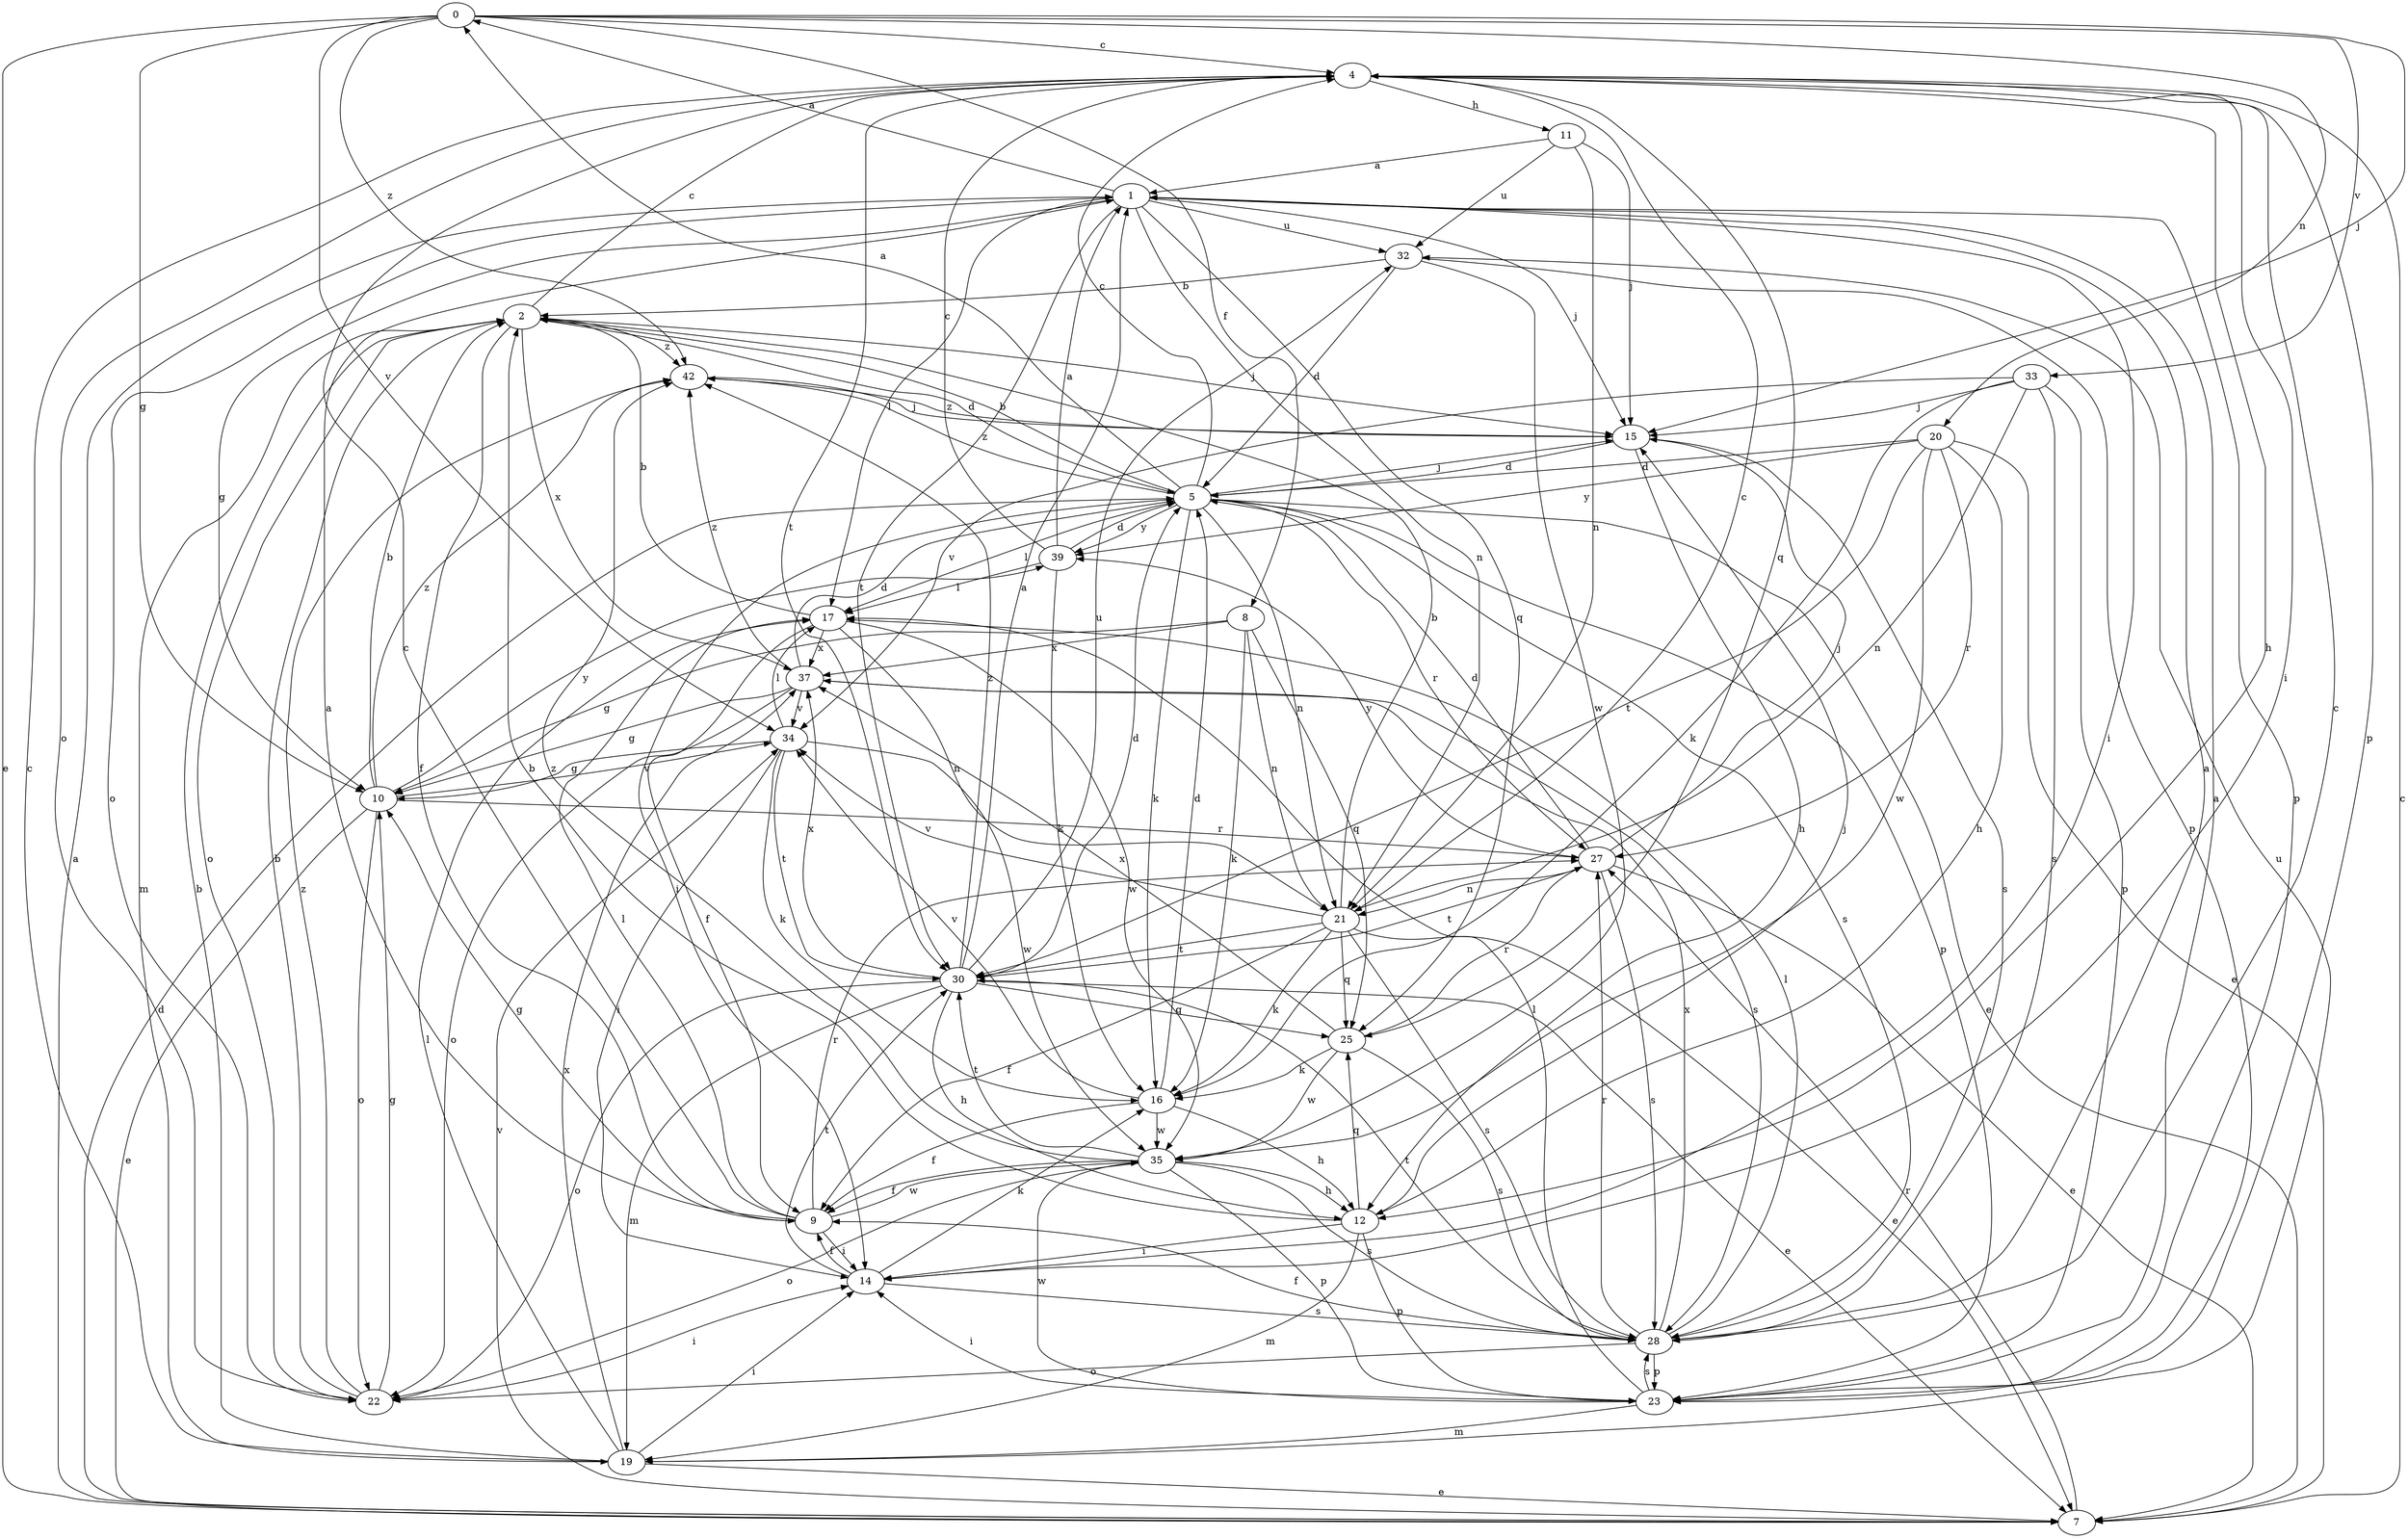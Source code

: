 strict digraph  {
0;
1;
2;
4;
5;
7;
8;
9;
10;
11;
12;
14;
15;
16;
17;
19;
20;
21;
22;
23;
25;
27;
28;
30;
32;
33;
34;
35;
37;
39;
42;
0 -> 4  [label=c];
0 -> 7  [label=e];
0 -> 8  [label=f];
0 -> 10  [label=g];
0 -> 15  [label=j];
0 -> 20  [label=n];
0 -> 33  [label=v];
0 -> 34  [label=v];
0 -> 42  [label=z];
1 -> 0  [label=a];
1 -> 10  [label=g];
1 -> 14  [label=i];
1 -> 15  [label=j];
1 -> 17  [label=l];
1 -> 21  [label=n];
1 -> 22  [label=o];
1 -> 23  [label=p];
1 -> 25  [label=q];
1 -> 30  [label=t];
1 -> 32  [label=u];
2 -> 4  [label=c];
2 -> 5  [label=d];
2 -> 9  [label=f];
2 -> 15  [label=j];
2 -> 19  [label=m];
2 -> 22  [label=o];
2 -> 37  [label=x];
2 -> 42  [label=z];
4 -> 11  [label=h];
4 -> 12  [label=h];
4 -> 14  [label=i];
4 -> 22  [label=o];
4 -> 23  [label=p];
4 -> 25  [label=q];
4 -> 30  [label=t];
5 -> 0  [label=a];
5 -> 2  [label=b];
5 -> 4  [label=c];
5 -> 7  [label=e];
5 -> 14  [label=i];
5 -> 15  [label=j];
5 -> 16  [label=k];
5 -> 17  [label=l];
5 -> 21  [label=n];
5 -> 23  [label=p];
5 -> 27  [label=r];
5 -> 28  [label=s];
5 -> 39  [label=y];
5 -> 42  [label=z];
7 -> 1  [label=a];
7 -> 4  [label=c];
7 -> 5  [label=d];
7 -> 27  [label=r];
7 -> 34  [label=v];
8 -> 10  [label=g];
8 -> 16  [label=k];
8 -> 21  [label=n];
8 -> 25  [label=q];
8 -> 37  [label=x];
9 -> 1  [label=a];
9 -> 4  [label=c];
9 -> 10  [label=g];
9 -> 14  [label=i];
9 -> 17  [label=l];
9 -> 27  [label=r];
9 -> 35  [label=w];
10 -> 2  [label=b];
10 -> 7  [label=e];
10 -> 22  [label=o];
10 -> 27  [label=r];
10 -> 34  [label=v];
10 -> 39  [label=y];
10 -> 42  [label=z];
11 -> 1  [label=a];
11 -> 15  [label=j];
11 -> 21  [label=n];
11 -> 32  [label=u];
12 -> 2  [label=b];
12 -> 14  [label=i];
12 -> 15  [label=j];
12 -> 19  [label=m];
12 -> 23  [label=p];
12 -> 25  [label=q];
14 -> 9  [label=f];
14 -> 16  [label=k];
14 -> 28  [label=s];
14 -> 30  [label=t];
15 -> 5  [label=d];
15 -> 12  [label=h];
15 -> 28  [label=s];
15 -> 42  [label=z];
16 -> 5  [label=d];
16 -> 9  [label=f];
16 -> 12  [label=h];
16 -> 34  [label=v];
16 -> 35  [label=w];
17 -> 2  [label=b];
17 -> 9  [label=f];
17 -> 21  [label=n];
17 -> 35  [label=w];
17 -> 37  [label=x];
19 -> 2  [label=b];
19 -> 4  [label=c];
19 -> 7  [label=e];
19 -> 14  [label=i];
19 -> 17  [label=l];
19 -> 32  [label=u];
19 -> 37  [label=x];
20 -> 5  [label=d];
20 -> 7  [label=e];
20 -> 12  [label=h];
20 -> 27  [label=r];
20 -> 30  [label=t];
20 -> 35  [label=w];
20 -> 39  [label=y];
21 -> 2  [label=b];
21 -> 4  [label=c];
21 -> 7  [label=e];
21 -> 9  [label=f];
21 -> 16  [label=k];
21 -> 25  [label=q];
21 -> 28  [label=s];
21 -> 30  [label=t];
21 -> 34  [label=v];
22 -> 2  [label=b];
22 -> 10  [label=g];
22 -> 14  [label=i];
22 -> 42  [label=z];
23 -> 1  [label=a];
23 -> 14  [label=i];
23 -> 17  [label=l];
23 -> 19  [label=m];
23 -> 28  [label=s];
23 -> 35  [label=w];
25 -> 16  [label=k];
25 -> 27  [label=r];
25 -> 28  [label=s];
25 -> 35  [label=w];
25 -> 37  [label=x];
27 -> 5  [label=d];
27 -> 7  [label=e];
27 -> 15  [label=j];
27 -> 21  [label=n];
27 -> 28  [label=s];
27 -> 30  [label=t];
27 -> 39  [label=y];
28 -> 1  [label=a];
28 -> 4  [label=c];
28 -> 9  [label=f];
28 -> 17  [label=l];
28 -> 22  [label=o];
28 -> 23  [label=p];
28 -> 27  [label=r];
28 -> 30  [label=t];
28 -> 37  [label=x];
30 -> 1  [label=a];
30 -> 5  [label=d];
30 -> 7  [label=e];
30 -> 12  [label=h];
30 -> 19  [label=m];
30 -> 22  [label=o];
30 -> 25  [label=q];
30 -> 32  [label=u];
30 -> 37  [label=x];
30 -> 42  [label=z];
32 -> 2  [label=b];
32 -> 5  [label=d];
32 -> 23  [label=p];
32 -> 35  [label=w];
33 -> 15  [label=j];
33 -> 16  [label=k];
33 -> 21  [label=n];
33 -> 23  [label=p];
33 -> 28  [label=s];
33 -> 34  [label=v];
34 -> 10  [label=g];
34 -> 14  [label=i];
34 -> 16  [label=k];
34 -> 17  [label=l];
34 -> 30  [label=t];
34 -> 35  [label=w];
35 -> 9  [label=f];
35 -> 12  [label=h];
35 -> 22  [label=o];
35 -> 23  [label=p];
35 -> 28  [label=s];
35 -> 30  [label=t];
35 -> 42  [label=z];
37 -> 5  [label=d];
37 -> 10  [label=g];
37 -> 22  [label=o];
37 -> 28  [label=s];
37 -> 34  [label=v];
37 -> 42  [label=z];
39 -> 1  [label=a];
39 -> 4  [label=c];
39 -> 5  [label=d];
39 -> 16  [label=k];
39 -> 17  [label=l];
42 -> 15  [label=j];
}
